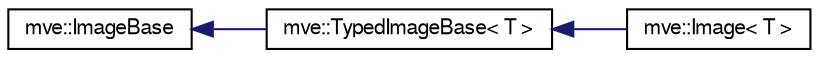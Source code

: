digraph "Graphical Class Hierarchy"
{
  edge [fontname="FreeSans",fontsize="10",labelfontname="FreeSans",labelfontsize="10"];
  node [fontname="FreeSans",fontsize="10",shape=record];
  rankdir="LR";
  Node0 [label="mve::ImageBase",height=0.2,width=0.4,color="black", fillcolor="white", style="filled",URL="$classmve_1_1_image_base.html",tooltip="Base class for images without type information. "];
  Node0 -> Node1 [dir="back",color="midnightblue",fontsize="10",style="solid",fontname="FreeSans"];
  Node1 [label="mve::TypedImageBase\< T \>",height=0.2,width=0.4,color="black", fillcolor="white", style="filled",URL="$classmve_1_1_typed_image_base.html",tooltip="Base class for images of arbitrary type. "];
  Node1 -> Node2 [dir="back",color="midnightblue",fontsize="10",style="solid",fontname="FreeSans"];
  Node2 [label="mve::Image\< T \>",height=0.2,width=0.4,color="black", fillcolor="white", style="filled",URL="$classmve_1_1_image.html",tooltip="Multi-channel image class of arbitrary but homogenous data type. "];
}
